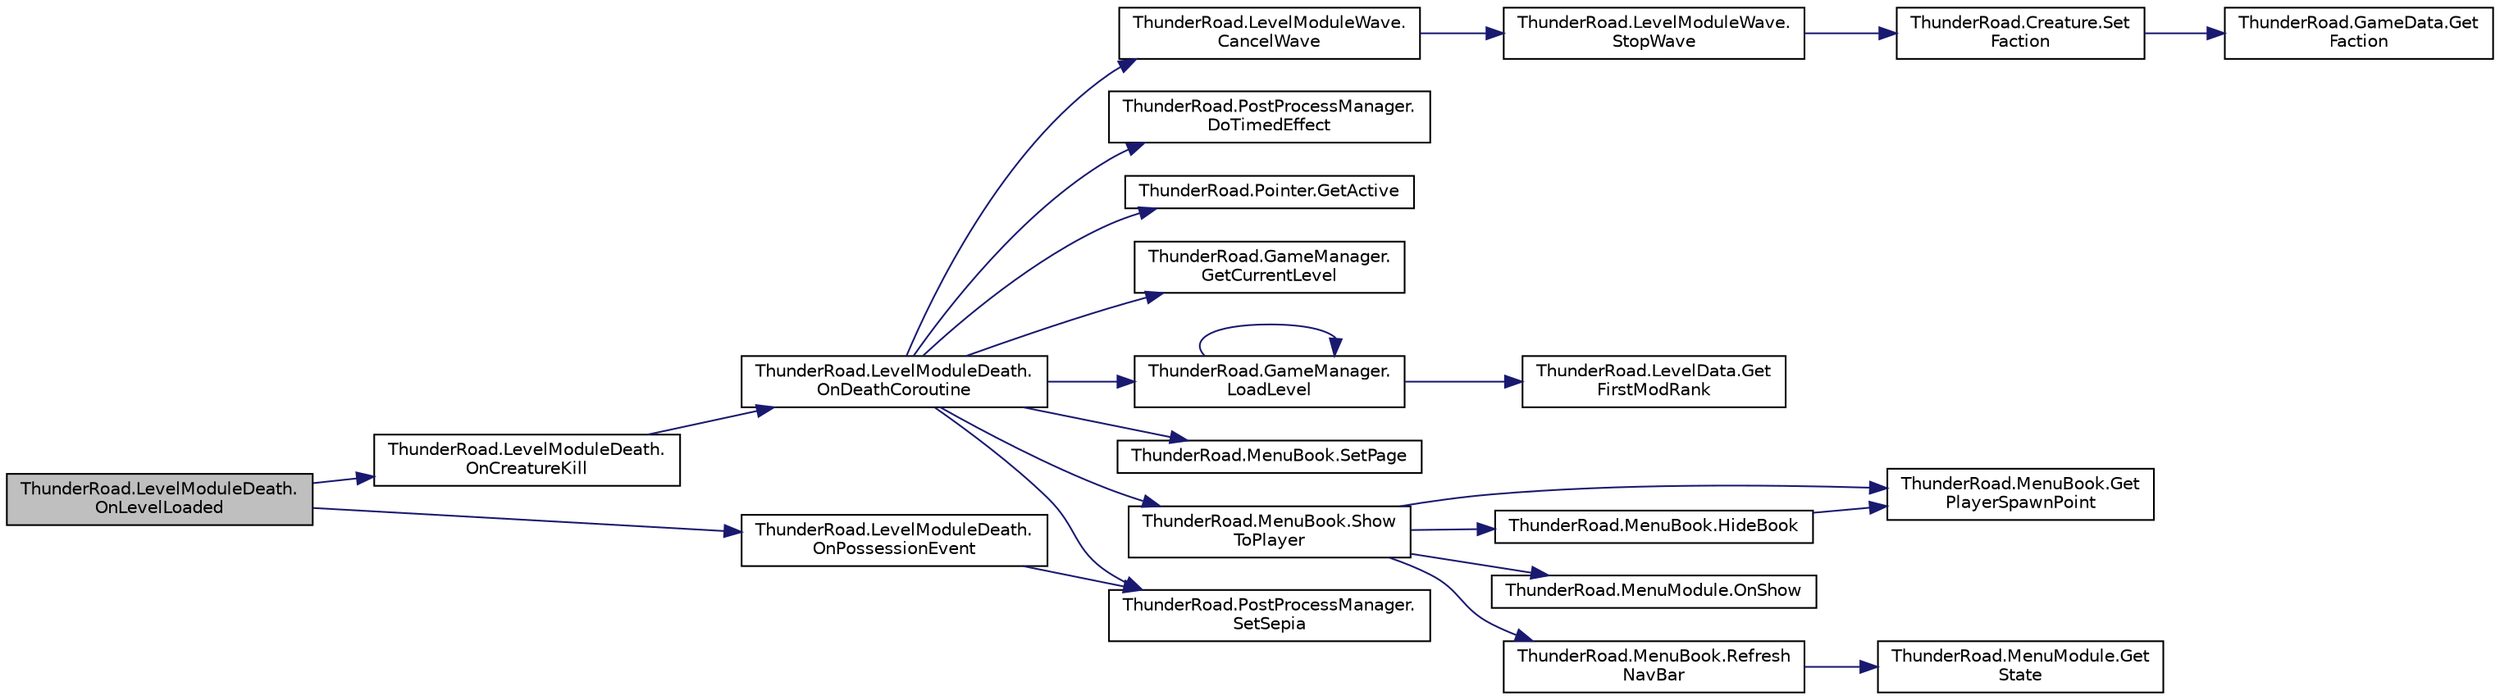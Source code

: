 digraph "ThunderRoad.LevelModuleDeath.OnLevelLoaded"
{
 // LATEX_PDF_SIZE
  edge [fontname="Helvetica",fontsize="10",labelfontname="Helvetica",labelfontsize="10"];
  node [fontname="Helvetica",fontsize="10",shape=record];
  rankdir="LR";
  Node1 [label="ThunderRoad.LevelModuleDeath.\lOnLevelLoaded",height=0.2,width=0.4,color="black", fillcolor="grey75", style="filled", fontcolor="black",tooltip="Called when [level loaded]."];
  Node1 -> Node2 [color="midnightblue",fontsize="10",style="solid",fontname="Helvetica"];
  Node2 [label="ThunderRoad.LevelModuleDeath.\lOnCreatureKill",height=0.2,width=0.4,color="black", fillcolor="white", style="filled",URL="$class_thunder_road_1_1_level_module_death.html#a336b770cee83b91d6b79a576ee93ab93",tooltip="Called when [creature kill]."];
  Node2 -> Node3 [color="midnightblue",fontsize="10",style="solid",fontname="Helvetica"];
  Node3 [label="ThunderRoad.LevelModuleDeath.\lOnDeathCoroutine",height=0.2,width=0.4,color="black", fillcolor="white", style="filled",URL="$class_thunder_road_1_1_level_module_death.html#aa3bbea1cd0175d24bb7ce2828bb68e80",tooltip="Called when [death coroutine]."];
  Node3 -> Node4 [color="midnightblue",fontsize="10",style="solid",fontname="Helvetica"];
  Node4 [label="ThunderRoad.LevelModuleWave.\lCancelWave",height=0.2,width=0.4,color="black", fillcolor="white", style="filled",URL="$class_thunder_road_1_1_level_module_wave.html#ade4f9ae092a66088e269e0c172f1c393",tooltip="Cancels the wave."];
  Node4 -> Node5 [color="midnightblue",fontsize="10",style="solid",fontname="Helvetica"];
  Node5 [label="ThunderRoad.LevelModuleWave.\lStopWave",height=0.2,width=0.4,color="black", fillcolor="white", style="filled",URL="$class_thunder_road_1_1_level_module_wave.html#ab47499ee3ad91b4e85d8ff4cf19a12a6",tooltip="Stops the wave."];
  Node5 -> Node6 [color="midnightblue",fontsize="10",style="solid",fontname="Helvetica"];
  Node6 [label="ThunderRoad.Creature.Set\lFaction",height=0.2,width=0.4,color="black", fillcolor="white", style="filled",URL="$class_thunder_road_1_1_creature.html#a469a61f44346845588b7f876dae59e2d",tooltip="Sets the faction."];
  Node6 -> Node7 [color="midnightblue",fontsize="10",style="solid",fontname="Helvetica"];
  Node7 [label="ThunderRoad.GameData.Get\lFaction",height=0.2,width=0.4,color="black", fillcolor="white", style="filled",URL="$class_thunder_road_1_1_game_data.html#aefd7717cf6e1b40d17e4bbcd50d3d4fa",tooltip="Gets the faction."];
  Node3 -> Node8 [color="midnightblue",fontsize="10",style="solid",fontname="Helvetica"];
  Node8 [label="ThunderRoad.PostProcessManager.\lDoTimedEffect",height=0.2,width=0.4,color="black", fillcolor="white", style="filled",URL="$class_thunder_road_1_1_post_process_manager.html#a1a8bd0684ccf2ef41e3e8be165fbfd7f",tooltip="Does the timed effect."];
  Node3 -> Node9 [color="midnightblue",fontsize="10",style="solid",fontname="Helvetica"];
  Node9 [label="ThunderRoad.Pointer.GetActive",height=0.2,width=0.4,color="black", fillcolor="white", style="filled",URL="$class_thunder_road_1_1_pointer.html#a5a53face2f6617f61b01ca3aec6563ba",tooltip="Gets the active."];
  Node3 -> Node10 [color="midnightblue",fontsize="10",style="solid",fontname="Helvetica"];
  Node10 [label="ThunderRoad.GameManager.\lGetCurrentLevel",height=0.2,width=0.4,color="black", fillcolor="white", style="filled",URL="$class_thunder_road_1_1_game_manager.html#a5c90d4b6a9a71b4dedf872967a1b6bb3",tooltip="Gets the current level."];
  Node3 -> Node11 [color="midnightblue",fontsize="10",style="solid",fontname="Helvetica"];
  Node11 [label="ThunderRoad.GameManager.\lLoadLevel",height=0.2,width=0.4,color="black", fillcolor="white", style="filled",URL="$class_thunder_road_1_1_game_manager.html#a7150f33e5eec4df36b3a4601d2cb007c",tooltip="Loads the level."];
  Node11 -> Node12 [color="midnightblue",fontsize="10",style="solid",fontname="Helvetica"];
  Node12 [label="ThunderRoad.LevelData.Get\lFirstModRank",height=0.2,width=0.4,color="black", fillcolor="white", style="filled",URL="$class_thunder_road_1_1_level_data.html#abec0b8b3f925340b5ff79719974178e7",tooltip="Gets the first mod rank."];
  Node11 -> Node11 [color="midnightblue",fontsize="10",style="solid",fontname="Helvetica"];
  Node3 -> Node13 [color="midnightblue",fontsize="10",style="solid",fontname="Helvetica"];
  Node13 [label="ThunderRoad.MenuBook.SetPage",height=0.2,width=0.4,color="black", fillcolor="white", style="filled",URL="$class_thunder_road_1_1_menu_book.html#a8539600a8431a5ce964c4bb115a13d26",tooltip=" "];
  Node3 -> Node14 [color="midnightblue",fontsize="10",style="solid",fontname="Helvetica"];
  Node14 [label="ThunderRoad.PostProcessManager.\lSetSepia",height=0.2,width=0.4,color="black", fillcolor="white", style="filled",URL="$class_thunder_road_1_1_post_process_manager.html#a96055bcc4cb2acf47e030b17df8fa265",tooltip="Sets the sepia."];
  Node3 -> Node15 [color="midnightblue",fontsize="10",style="solid",fontname="Helvetica"];
  Node15 [label="ThunderRoad.MenuBook.Show\lToPlayer",height=0.2,width=0.4,color="black", fillcolor="white", style="filled",URL="$class_thunder_road_1_1_menu_book.html#aa4ae3cf651672fb02ac4e469ccab670d",tooltip=" "];
  Node15 -> Node16 [color="midnightblue",fontsize="10",style="solid",fontname="Helvetica"];
  Node16 [label="ThunderRoad.MenuBook.Get\lPlayerSpawnPoint",height=0.2,width=0.4,color="black", fillcolor="white", style="filled",URL="$class_thunder_road_1_1_menu_book.html#a7e1bbd1ab63d655117f649ce59cd1101",tooltip=" "];
  Node15 -> Node17 [color="midnightblue",fontsize="10",style="solid",fontname="Helvetica"];
  Node17 [label="ThunderRoad.MenuBook.HideBook",height=0.2,width=0.4,color="black", fillcolor="white", style="filled",URL="$class_thunder_road_1_1_menu_book.html#a5575e0f6c089b91a02a784b4b6a7c100",tooltip=" "];
  Node17 -> Node16 [color="midnightblue",fontsize="10",style="solid",fontname="Helvetica"];
  Node15 -> Node18 [color="midnightblue",fontsize="10",style="solid",fontname="Helvetica"];
  Node18 [label="ThunderRoad.MenuModule.OnShow",height=0.2,width=0.4,color="black", fillcolor="white", style="filled",URL="$class_thunder_road_1_1_menu_module.html#a7f682303b5f3988c7a1165eec3148cc3",tooltip="Called when [show]."];
  Node15 -> Node19 [color="midnightblue",fontsize="10",style="solid",fontname="Helvetica"];
  Node19 [label="ThunderRoad.MenuBook.Refresh\lNavBar",height=0.2,width=0.4,color="black", fillcolor="white", style="filled",URL="$class_thunder_road_1_1_menu_book.html#ad9f5133215e7cdabeb4c99fccd591df8",tooltip="Refreshes the nav bar."];
  Node19 -> Node20 [color="midnightblue",fontsize="10",style="solid",fontname="Helvetica"];
  Node20 [label="ThunderRoad.MenuModule.Get\lState",height=0.2,width=0.4,color="black", fillcolor="white", style="filled",URL="$class_thunder_road_1_1_menu_module.html#a30562c216f66556ab73ad148048e3e54",tooltip="Gets the state."];
  Node1 -> Node21 [color="midnightblue",fontsize="10",style="solid",fontname="Helvetica"];
  Node21 [label="ThunderRoad.LevelModuleDeath.\lOnPossessionEvent",height=0.2,width=0.4,color="black", fillcolor="white", style="filled",URL="$class_thunder_road_1_1_level_module_death.html#a0a05fc63cd74c4d4691ac939abc26a97",tooltip="Called when [possession event]."];
  Node21 -> Node14 [color="midnightblue",fontsize="10",style="solid",fontname="Helvetica"];
}
